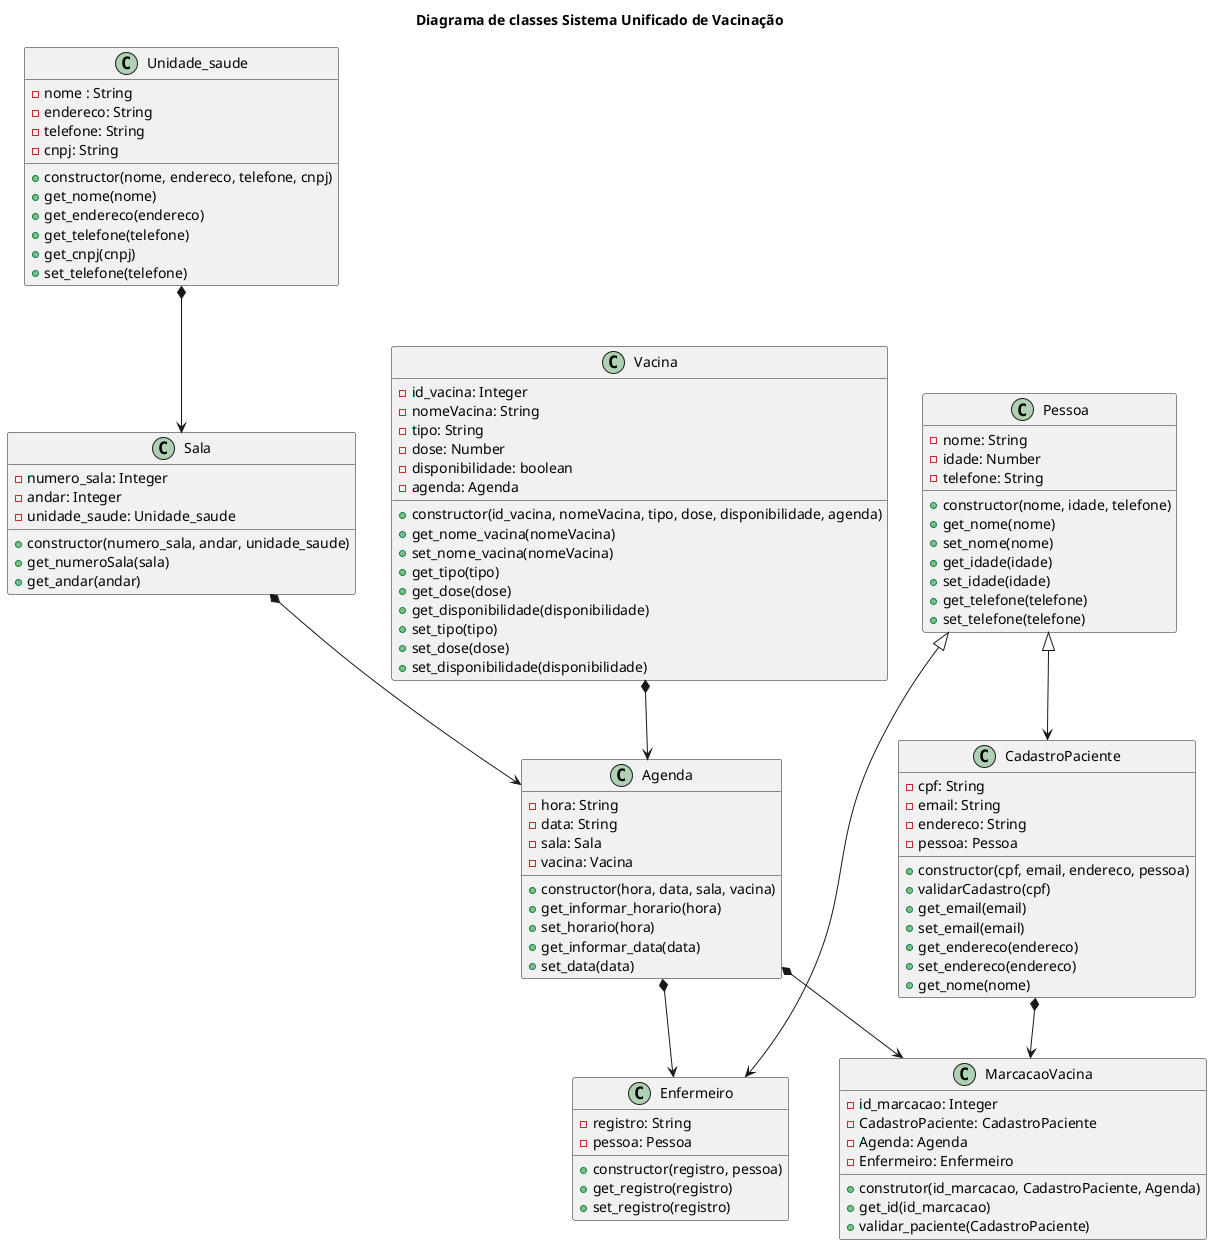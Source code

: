 @startuml diagrama_classe

title Diagrama de classes Sistema Unificado de Vacinação

class Unidade_saude{
    - nome : String
    - endereco: String
    - telefone: String
    - cnpj: String
    + constructor(nome, endereco, telefone, cnpj)
    + get_nome(nome)
    + get_endereco(endereco)
    + get_telefone(telefone)
    + get_cnpj(cnpj)
    + set_telefone(telefone)
}

class Sala{
    - numero_sala: Integer
    - andar: Integer
    - unidade_saude: Unidade_saude 
    + constructor(numero_sala, andar, unidade_saude)
    + get_numeroSala(sala)
    + get_andar(andar)
    
}

class Agenda{
    - hora: String
    - data: String
    - sala: Sala
    - vacina: Vacina
    + constructor(hora, data, sala, vacina)
    + get_informar_horario(hora)
    + set_horario(hora)
    + get_informar_data(data)
    + set_data(data)
}


Class Vacina{
    - id_vacina: Integer
    - nomeVacina: String
    - tipo: String
    - dose: Number
    - disponibilidade: boolean
    - agenda: Agenda
    + constructor(id_vacina, nomeVacina, tipo, dose, disponibilidade, agenda)
    + get_nome_vacina(nomeVacina)
    + set_nome_vacina(nomeVacina)
    + get_tipo(tipo)
    + get_dose(dose)
    + get_disponibilidade(disponibilidade)
    + set_tipo(tipo)
    + set_dose(dose)
    + set_disponibilidade(disponibilidade)
}

class Pessoa{
    - nome: String
    - idade: Number
    - telefone: String
    + constructor(nome, idade, telefone)
    + get_nome(nome)
    + set_nome(nome)
    + get_idade(idade)
    + set_idade(idade)
    + get_telefone(telefone)
    + set_telefone(telefone)
}

class CadastroPaciente {
    - cpf: String
    - email: String
    - endereco: String
    - pessoa: Pessoa
    + constructor(cpf, email, endereco, pessoa)
    + validarCadastro(cpf)
    + get_email(email)
    + set_email(email)
    + get_endereco(endereco)
    + set_endereco(endereco)
    + get_nome(nome)
}

class Enfermeiro {
    - registro: String
    - pessoa: Pessoa
    + constructor(registro, pessoa)
    + get_registro(registro)
    + set_registro(registro)
}

class MarcacaoVacina{
    - id_marcacao: Integer
    - CadastroPaciente: CadastroPaciente
    - Agenda: Agenda
    - Enfermeiro: Enfermeiro
    + construtor(id_marcacao, CadastroPaciente, Agenda)
    + get_id(id_marcacao)
    + validar_paciente(CadastroPaciente)
}

Pessoa <|--> CadastroPaciente
Pessoa <|--> Enfermeiro
Unidade_saude *--> Sala
Sala *--> Agenda
Vacina *--> Agenda
Agenda *--> Enfermeiro
CadastroPaciente *--> MarcacaoVacina
Agenda *--> MarcacaoVacina

@enduml
